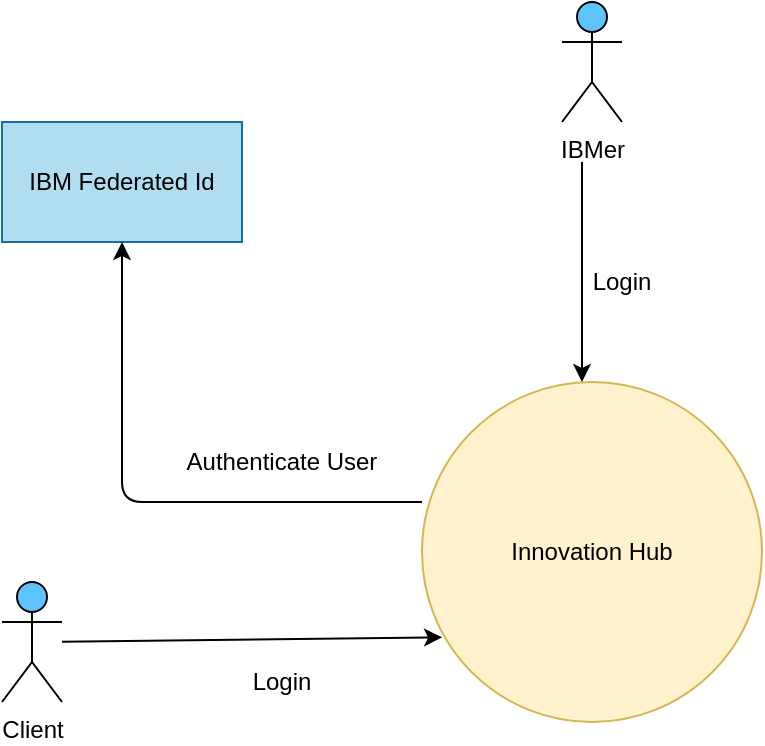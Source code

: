 <mxfile version="13.7.5" type="github">
  <diagram id="Iwl_UHsNRRA5oYcL_RLJ" name="Page-1">
    <mxGraphModel dx="786" dy="456" grid="1" gridSize="10" guides="1" tooltips="1" connect="1" arrows="1" fold="1" page="1" pageScale="1" pageWidth="850" pageHeight="1100" math="0" shadow="0">
      <root>
        <mxCell id="0" />
        <mxCell id="1" parent="0" />
        <mxCell id="IRAnfNPuhCU8a6vhodCF-2" value="Innovation Hub" style="ellipse;whiteSpace=wrap;html=1;aspect=fixed;fillColor=#fff2cc;strokeColor=#d6b656;" vertex="1" parent="1">
          <mxGeometry x="370" y="200" width="170" height="170" as="geometry" />
        </mxCell>
        <mxCell id="IRAnfNPuhCU8a6vhodCF-3" value="IBM Federated Id" style="rounded=0;whiteSpace=wrap;html=1;fillColor=#b1ddf0;strokeColor=#10739e;" vertex="1" parent="1">
          <mxGeometry x="160" y="70" width="120" height="60" as="geometry" />
        </mxCell>
        <mxCell id="IRAnfNPuhCU8a6vhodCF-5" value="" style="edgeStyle=segmentEdgeStyle;endArrow=classic;html=1;exitX=0;exitY=0.353;exitDx=0;exitDy=0;exitPerimeter=0;" edge="1" parent="1" source="IRAnfNPuhCU8a6vhodCF-2" target="IRAnfNPuhCU8a6vhodCF-3">
          <mxGeometry width="50" height="50" relative="1" as="geometry">
            <mxPoint x="380" y="270" as="sourcePoint" />
            <mxPoint x="430" y="220" as="targetPoint" />
          </mxGeometry>
        </mxCell>
        <mxCell id="IRAnfNPuhCU8a6vhodCF-6" value="Authenticate User" style="text;html=1;strokeColor=none;fillColor=none;align=center;verticalAlign=middle;whiteSpace=wrap;rounded=0;" vertex="1" parent="1">
          <mxGeometry x="250" y="230" width="100" height="20" as="geometry" />
        </mxCell>
        <mxCell id="IRAnfNPuhCU8a6vhodCF-7" value="IBMer" style="shape=umlActor;verticalLabelPosition=bottom;verticalAlign=top;html=1;outlineConnect=0;fillColor=#5EC4FF;" vertex="1" parent="1">
          <mxGeometry x="440" y="10" width="30" height="60" as="geometry" />
        </mxCell>
        <mxCell id="IRAnfNPuhCU8a6vhodCF-8" value="" style="edgeStyle=segmentEdgeStyle;endArrow=none;html=1;startArrow=classic;startFill=1;endFill=0;" edge="1" parent="1">
          <mxGeometry width="50" height="50" relative="1" as="geometry">
            <mxPoint x="450" y="200" as="sourcePoint" />
            <mxPoint x="450" y="90" as="targetPoint" />
          </mxGeometry>
        </mxCell>
        <mxCell id="IRAnfNPuhCU8a6vhodCF-9" value="Login" style="text;html=1;strokeColor=none;fillColor=none;align=center;verticalAlign=middle;whiteSpace=wrap;rounded=0;" vertex="1" parent="1">
          <mxGeometry x="420" y="140" width="100" height="20" as="geometry" />
        </mxCell>
        <mxCell id="IRAnfNPuhCU8a6vhodCF-10" value="Client" style="shape=umlActor;verticalLabelPosition=bottom;verticalAlign=top;html=1;outlineConnect=0;fillColor=#5EC4FF;" vertex="1" parent="1">
          <mxGeometry x="160" y="300" width="30" height="60" as="geometry" />
        </mxCell>
        <mxCell id="IRAnfNPuhCU8a6vhodCF-11" value="" style="endArrow=classic;html=1;entryX=0.059;entryY=0.751;entryDx=0;entryDy=0;entryPerimeter=0;" edge="1" parent="1" source="IRAnfNPuhCU8a6vhodCF-10" target="IRAnfNPuhCU8a6vhodCF-2">
          <mxGeometry width="50" height="50" relative="1" as="geometry">
            <mxPoint x="340" y="270" as="sourcePoint" />
            <mxPoint x="390" y="220" as="targetPoint" />
          </mxGeometry>
        </mxCell>
        <mxCell id="IRAnfNPuhCU8a6vhodCF-12" value="Login" style="text;html=1;strokeColor=none;fillColor=none;align=center;verticalAlign=middle;whiteSpace=wrap;rounded=0;" vertex="1" parent="1">
          <mxGeometry x="250" y="340" width="100" height="20" as="geometry" />
        </mxCell>
      </root>
    </mxGraphModel>
  </diagram>
</mxfile>
